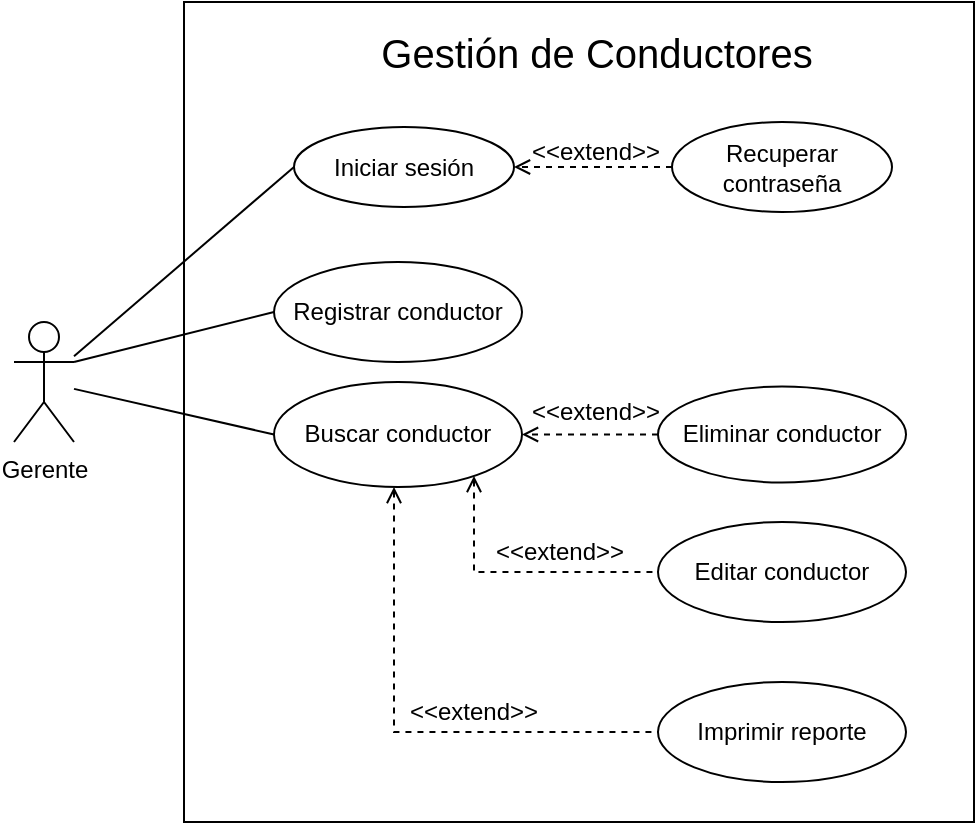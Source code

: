 <mxfile version="16.4.0" type="device"><diagram id="afFr0qwM1Chlgb5iHJpD" name="Página-1"><mxGraphModel dx="695" dy="461" grid="1" gridSize="10" guides="1" tooltips="1" connect="1" arrows="1" fold="1" page="1" pageScale="1" pageWidth="827" pageHeight="1169" math="0" shadow="0"><root><mxCell id="0"/><mxCell id="1" parent="0"/><mxCell id="suTNYbLgi1uIp-669YL--13" value="" style="rounded=0;whiteSpace=wrap;html=1;" vertex="1" parent="1"><mxGeometry x="135" y="240" width="395" height="410" as="geometry"/></mxCell><mxCell id="suTNYbLgi1uIp-669YL--1" value="Gerente" style="shape=umlActor;verticalLabelPosition=bottom;verticalAlign=top;html=1;outlineConnect=0;" vertex="1" parent="1"><mxGeometry x="50" y="400" width="30" height="60" as="geometry"/></mxCell><mxCell id="suTNYbLgi1uIp-669YL--4" value="Iniciar sesión" style="ellipse;whiteSpace=wrap;html=1;" vertex="1" parent="1"><mxGeometry x="190" y="302.5" width="110" height="40" as="geometry"/></mxCell><mxCell id="suTNYbLgi1uIp-669YL--12" style="edgeStyle=orthogonalEdgeStyle;rounded=0;orthogonalLoop=1;jettySize=auto;html=1;entryX=1;entryY=0.5;entryDx=0;entryDy=0;endArrow=open;endFill=0;dashed=1;" edge="1" parent="1" source="suTNYbLgi1uIp-669YL--11" target="suTNYbLgi1uIp-669YL--4"><mxGeometry relative="1" as="geometry"/></mxCell><mxCell id="suTNYbLgi1uIp-669YL--11" value="Recuperar contraseña" style="ellipse;whiteSpace=wrap;html=1;" vertex="1" parent="1"><mxGeometry x="379" y="300" width="110" height="45" as="geometry"/></mxCell><mxCell id="suTNYbLgi1uIp-669YL--36" style="edgeStyle=orthogonalEdgeStyle;rounded=0;orthogonalLoop=1;jettySize=auto;html=1;entryX=0;entryY=0.5;entryDx=0;entryDy=0;dashed=1;startArrow=open;startFill=0;endArrow=none;endFill=0;" edge="1" parent="1" source="suTNYbLgi1uIp-669YL--15" target="suTNYbLgi1uIp-669YL--16"><mxGeometry relative="1" as="geometry"><Array as="points"><mxPoint x="280" y="525"/></Array></mxGeometry></mxCell><mxCell id="suTNYbLgi1uIp-669YL--37" style="edgeStyle=orthogonalEdgeStyle;rounded=0;orthogonalLoop=1;jettySize=auto;html=1;entryX=0;entryY=0.5;entryDx=0;entryDy=0;dashed=1;startArrow=open;startFill=0;endArrow=none;endFill=0;" edge="1" parent="1" source="suTNYbLgi1uIp-669YL--15" target="suTNYbLgi1uIp-669YL--32"><mxGeometry relative="1" as="geometry"><Array as="points"><mxPoint x="240" y="605"/></Array></mxGeometry></mxCell><mxCell id="suTNYbLgi1uIp-669YL--15" value="Buscar conductor" style="ellipse;whiteSpace=wrap;html=1;" vertex="1" parent="1"><mxGeometry x="180" y="430" width="124" height="52.5" as="geometry"/></mxCell><mxCell id="suTNYbLgi1uIp-669YL--16" value="Editar conductor" style="ellipse;whiteSpace=wrap;html=1;" vertex="1" parent="1"><mxGeometry x="372" y="500" width="124" height="50" as="geometry"/></mxCell><mxCell id="suTNYbLgi1uIp-669YL--23" style="edgeStyle=orthogonalEdgeStyle;rounded=0;orthogonalLoop=1;jettySize=auto;html=1;entryX=1;entryY=0.5;entryDx=0;entryDy=0;dashed=1;endArrow=open;endFill=0;" edge="1" parent="1" source="suTNYbLgi1uIp-669YL--17" target="suTNYbLgi1uIp-669YL--15"><mxGeometry relative="1" as="geometry"/></mxCell><mxCell id="suTNYbLgi1uIp-669YL--17" value="Eliminar conductor" style="ellipse;whiteSpace=wrap;html=1;" vertex="1" parent="1"><mxGeometry x="372" y="432.25" width="124" height="48" as="geometry"/></mxCell><mxCell id="suTNYbLgi1uIp-669YL--18" value="Registrar conductor" style="ellipse;whiteSpace=wrap;html=1;" vertex="1" parent="1"><mxGeometry x="180" y="370" width="124" height="50" as="geometry"/></mxCell><mxCell id="suTNYbLgi1uIp-669YL--20" value="" style="endArrow=none;html=1;rounded=0;exitX=1;exitY=0.333;exitDx=0;exitDy=0;exitPerimeter=0;entryX=0;entryY=0.5;entryDx=0;entryDy=0;endFill=0;" edge="1" parent="1" source="suTNYbLgi1uIp-669YL--1" target="suTNYbLgi1uIp-669YL--18"><mxGeometry width="50" height="50" relative="1" as="geometry"><mxPoint x="110" y="400" as="sourcePoint"/><mxPoint x="160" y="350" as="targetPoint"/></mxGeometry></mxCell><mxCell id="suTNYbLgi1uIp-669YL--22" value="" style="endArrow=none;html=1;rounded=0;entryX=0;entryY=0.5;entryDx=0;entryDy=0;endFill=0;" edge="1" parent="1" source="suTNYbLgi1uIp-669YL--1" target="suTNYbLgi1uIp-669YL--15"><mxGeometry width="50" height="50" relative="1" as="geometry"><mxPoint x="120.0" y="465" as="sourcePoint"/><mxPoint x="170" y="415" as="targetPoint"/></mxGeometry></mxCell><mxCell id="suTNYbLgi1uIp-669YL--24" value="&amp;lt;&amp;lt;extend&amp;gt;&amp;gt;" style="text;html=1;strokeColor=none;fillColor=none;align=center;verticalAlign=middle;whiteSpace=wrap;rounded=0;" vertex="1" parent="1"><mxGeometry x="317" y="440" width="48" height="10" as="geometry"/></mxCell><mxCell id="suTNYbLgi1uIp-669YL--28" value="&amp;lt;&amp;lt;extend&amp;gt;&amp;gt;" style="text;html=1;strokeColor=none;fillColor=none;align=center;verticalAlign=middle;whiteSpace=wrap;rounded=0;" vertex="1" parent="1"><mxGeometry x="298.5" y="510" width="48" height="10" as="geometry"/></mxCell><mxCell id="suTNYbLgi1uIp-669YL--32" value="Imprimir reporte" style="ellipse;whiteSpace=wrap;html=1;" vertex="1" parent="1"><mxGeometry x="372" y="580" width="124" height="50" as="geometry"/></mxCell><mxCell id="suTNYbLgi1uIp-669YL--34" value="&amp;lt;&amp;lt;extend&amp;gt;&amp;gt;" style="text;html=1;strokeColor=none;fillColor=none;align=center;verticalAlign=middle;whiteSpace=wrap;rounded=0;" vertex="1" parent="1"><mxGeometry x="256" y="590" width="48" height="10" as="geometry"/></mxCell><mxCell id="suTNYbLgi1uIp-669YL--39" value="" style="endArrow=none;html=1;rounded=0;entryX=0;entryY=0.5;entryDx=0;entryDy=0;endFill=0;" edge="1" parent="1" source="suTNYbLgi1uIp-669YL--1" target="suTNYbLgi1uIp-669YL--4"><mxGeometry width="50" height="50" relative="1" as="geometry"><mxPoint x="80" y="345.0" as="sourcePoint"/><mxPoint x="180.0" y="320.0" as="targetPoint"/></mxGeometry></mxCell><mxCell id="suTNYbLgi1uIp-669YL--42" value="&amp;lt;&amp;lt;extend&amp;gt;&amp;gt;" style="text;html=1;strokeColor=none;fillColor=none;align=center;verticalAlign=middle;whiteSpace=wrap;rounded=0;" vertex="1" parent="1"><mxGeometry x="317" y="310" width="48" height="10" as="geometry"/></mxCell><mxCell id="suTNYbLgi1uIp-669YL--43" value="Gestión de Conductores" style="text;html=1;strokeColor=none;fillColor=none;align=center;verticalAlign=middle;whiteSpace=wrap;rounded=0;fontSize=20;" vertex="1" parent="1"><mxGeometry x="226.5" y="250" width="229" height="30" as="geometry"/></mxCell></root></mxGraphModel></diagram></mxfile>